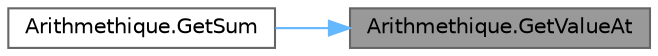 digraph "Arithmethique.GetValueAt"
{
 // LATEX_PDF_SIZE
  bgcolor="transparent";
  edge [fontname=Helvetica,fontsize=10,labelfontname=Helvetica,labelfontsize=10];
  node [fontname=Helvetica,fontsize=10,shape=box,height=0.2,width=0.4];
  rankdir="RL";
  Node1 [id="Node000001",label="Arithmethique.GetValueAt",height=0.2,width=0.4,color="gray40", fillcolor="grey60", style="filled", fontcolor="black",tooltip=" "];
  Node1 -> Node2 [id="edge1_Node000001_Node000002",dir="back",color="steelblue1",style="solid",tooltip=" "];
  Node2 [id="Node000002",label="Arithmethique.GetSum",height=0.2,width=0.4,color="grey40", fillcolor="white", style="filled",URL="$class_arithmethique.html#a254bd18d78c5c3978d2cd917bc4dce84",tooltip=" "];
}
